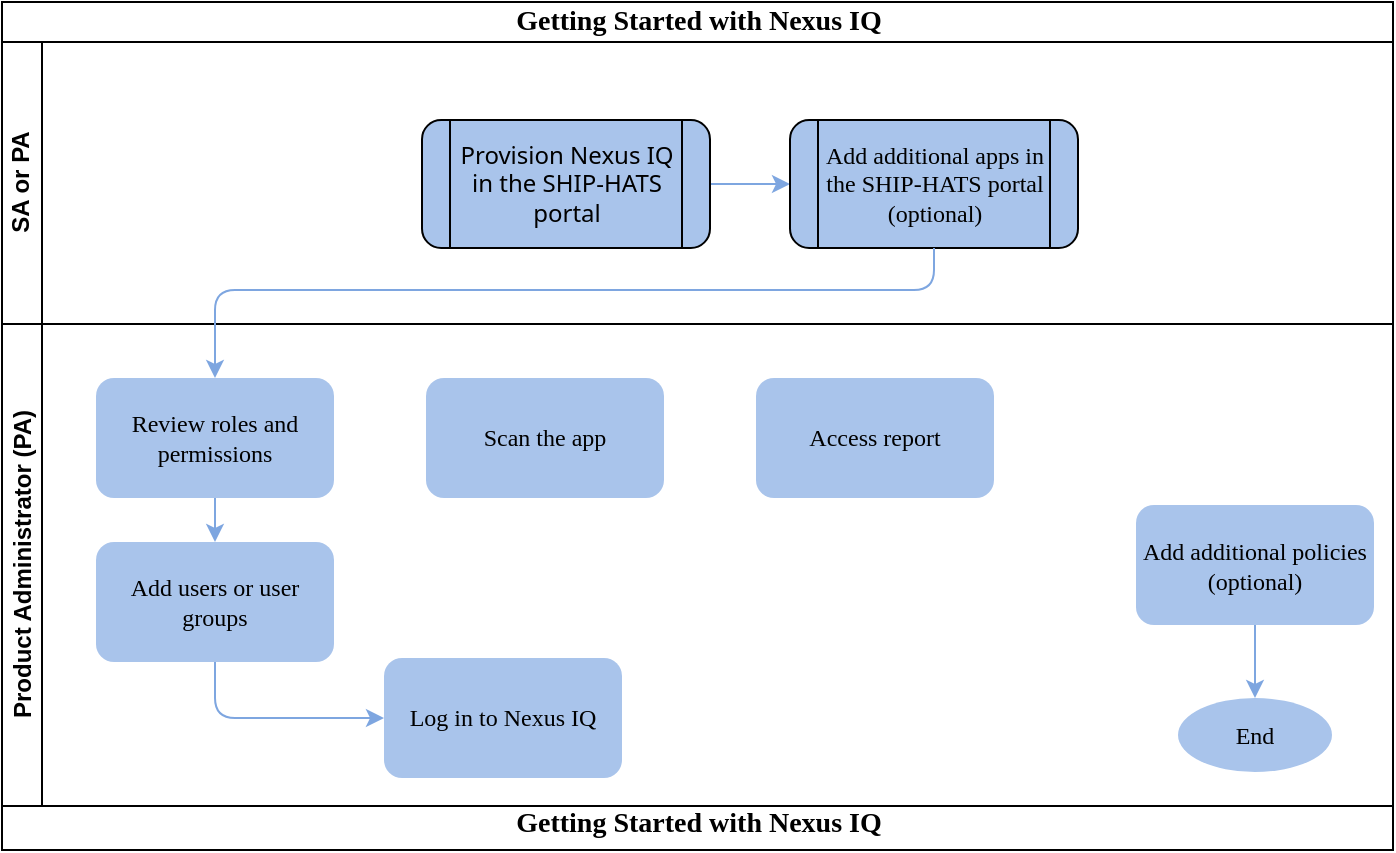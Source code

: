 <mxfile version="19.0.3" type="device"><diagram name="onboarding-to-portal" id="aSGotrHutwp_zWuaQlem"><mxGraphModel dx="786" dy="494" grid="0" gridSize="10" guides="1" tooltips="1" connect="1" arrows="1" fold="1" page="1" pageScale="1" pageWidth="1100" pageHeight="850" background="none" math="0" shadow="0"><root><mxCell id="5DZWeC8u5XHzl4ulP6Zw-0"/><mxCell id="5DZWeC8u5XHzl4ulP6Zw-1" parent="5DZWeC8u5XHzl4ulP6Zw-0"/><mxCell id="5DZWeC8u5XHzl4ulP6Zw-2" value="&lt;span style=&quot;font-size: 14px;&quot;&gt;Getting Started with Nexus IQ&lt;/span&gt;" style="swimlane;html=1;childLayout=stackLayout;horizontal=1;startSize=20;horizontalStack=0;rounded=0;shadow=0;labelBackgroundColor=none;strokeWidth=1;fontFamily=Verdana;fontSize=8;align=center;strokeColor=#000000;" parent="5DZWeC8u5XHzl4ulP6Zw-1" vertex="1"><mxGeometry x="180" y="80" width="695.5" height="424" as="geometry"><mxRectangle x="180" y="80" width="285" height="20" as="alternateBounds"/></mxGeometry></mxCell><mxCell id="5DZWeC8u5XHzl4ulP6Zw-9" value="SA or PA" style="swimlane;html=1;startSize=20;horizontal=0;strokeColor=#000000;" parent="5DZWeC8u5XHzl4ulP6Zw-2" vertex="1"><mxGeometry y="20" width="695.5" height="141" as="geometry"><mxRectangle y="20" width="680" height="20" as="alternateBounds"/></mxGeometry></mxCell><mxCell id="BC3o151qKAuNbcwxde0u-3" value="" style="edgeStyle=orthogonalEdgeStyle;rounded=1;orthogonalLoop=1;jettySize=auto;html=1;strokeColor=#7EA6E0;" edge="1" parent="5DZWeC8u5XHzl4ulP6Zw-9" source="KQXaIfferim1tgfpCK39-0" target="BC3o151qKAuNbcwxde0u-1"><mxGeometry relative="1" as="geometry"/></mxCell><mxCell id="KQXaIfferim1tgfpCK39-0" value="&lt;font style=&quot;font-size: 12px;&quot;&gt;&lt;span style=&quot;font-family: &amp;quot;Source Sans Pro&amp;quot;, &amp;quot;system-ui&amp;quot;, -apple-system, &amp;quot;Segoe UI&amp;quot;, &amp;quot;Helvetica Neue&amp;quot;, Helvetica, Arial, sans-serif; text-align: left;&quot;&gt;Provision Nexus IQ in the SHIP-HATS portal&lt;/span&gt;&lt;/font&gt;" style="shape=process;whiteSpace=wrap;html=1;backgroundOutline=1;fontFamily=Verdana;fontSize=12;fillColor=#A9C4EB;rounded=1;" parent="5DZWeC8u5XHzl4ulP6Zw-9" vertex="1"><mxGeometry x="210" y="39" width="144" height="64" as="geometry"/></mxCell><mxCell id="BC3o151qKAuNbcwxde0u-1" value="&lt;div style=&quot;&quot;&gt;&lt;span style=&quot;background-color: initial;&quot;&gt;Add additional apps in the SHIP-HATS portal (optional)&lt;/span&gt;&lt;/div&gt;" style="shape=process;whiteSpace=wrap;html=1;backgroundOutline=1;fontFamily=Verdana;fontSize=12;fillColor=#A9C4EB;rounded=1;align=center;" vertex="1" parent="5DZWeC8u5XHzl4ulP6Zw-9"><mxGeometry x="394" y="39" width="144" height="64" as="geometry"/></mxCell><mxCell id="KQXaIfferim1tgfpCK39-11" value="Product Administrator (PA)" style="swimlane;html=1;startSize=20;horizontal=0;strokeColor=#000000;" parent="5DZWeC8u5XHzl4ulP6Zw-2" vertex="1"><mxGeometry y="161" width="695.5" height="241" as="geometry"/></mxCell><mxCell id="BC3o151qKAuNbcwxde0u-10" value="" style="edgeStyle=orthogonalEdgeStyle;rounded=1;orthogonalLoop=1;jettySize=auto;html=1;fontSize=12;strokeColor=#7EA6E0;" edge="1" parent="KQXaIfferim1tgfpCK39-11" source="KQXaIfferim1tgfpCK39-14" target="KQXaIfferim1tgfpCK39-17"><mxGeometry relative="1" as="geometry"/></mxCell><mxCell id="KQXaIfferim1tgfpCK39-14" value="&lt;span style=&quot;font-size: 12px;&quot;&gt;Review roles and permissions&lt;/span&gt;" style="rounded=1;whiteSpace=wrap;html=1;fontFamily=Verdana;fontSize=8;align=center;fillColor=#A9C4EB;strokeColor=none;" parent="KQXaIfferim1tgfpCK39-11" vertex="1"><mxGeometry x="47" y="27" width="119" height="60" as="geometry"/></mxCell><mxCell id="KQXaIfferim1tgfpCK39-17" value="&lt;span style=&quot;font-size: 12px;&quot;&gt;Add users or user groups&lt;/span&gt;" style="rounded=1;whiteSpace=wrap;html=1;fontFamily=Verdana;fontSize=8;align=center;fillColor=#A9C4EB;strokeColor=none;" parent="KQXaIfferim1tgfpCK39-11" vertex="1"><mxGeometry x="47" y="109" width="119" height="60" as="geometry"/></mxCell><mxCell id="KQXaIfferim1tgfpCK39-21" value="&lt;span style=&quot;font-size: 12px;&quot;&gt;Scan the app&lt;/span&gt;" style="rounded=1;whiteSpace=wrap;html=1;fontFamily=Verdana;fontSize=8;align=center;fillColor=#A9C4EB;strokeColor=none;" parent="KQXaIfferim1tgfpCK39-11" vertex="1"><mxGeometry x="212" y="27" width="119" height="60" as="geometry"/></mxCell><mxCell id="BC3o151qKAuNbcwxde0u-4" value="&lt;span style=&quot;font-size: 12px;&quot;&gt;Log in to Nexus IQ&lt;/span&gt;" style="rounded=1;whiteSpace=wrap;html=1;fontFamily=Verdana;fontSize=8;align=center;fillColor=#A9C4EB;strokeColor=none;" vertex="1" parent="KQXaIfferim1tgfpCK39-11"><mxGeometry x="191" y="167" width="119" height="60" as="geometry"/></mxCell><mxCell id="BC3o151qKAuNbcwxde0u-5" value="&lt;span style=&quot;font-size: 12px;&quot;&gt;Access report&lt;/span&gt;" style="rounded=1;whiteSpace=wrap;html=1;fontFamily=Verdana;fontSize=8;align=center;fillColor=#A9C4EB;strokeColor=none;" vertex="1" parent="KQXaIfferim1tgfpCK39-11"><mxGeometry x="377" y="27" width="119" height="60" as="geometry"/></mxCell><mxCell id="BC3o151qKAuNbcwxde0u-8" value="" style="edgeStyle=orthogonalEdgeStyle;rounded=1;orthogonalLoop=1;jettySize=auto;html=1;strokeColor=#7EA6E0;" edge="1" parent="KQXaIfferim1tgfpCK39-11" source="BC3o151qKAuNbcwxde0u-6" target="BC3o151qKAuNbcwxde0u-7"><mxGeometry relative="1" as="geometry"/></mxCell><mxCell id="BC3o151qKAuNbcwxde0u-6" value="&lt;span style=&quot;font-size: 12px;&quot;&gt;Add additional policies (optional)&lt;/span&gt;" style="rounded=1;whiteSpace=wrap;html=1;fontFamily=Verdana;fontSize=8;align=center;fillColor=#A9C4EB;strokeColor=none;" vertex="1" parent="KQXaIfferim1tgfpCK39-11"><mxGeometry x="567" y="90.5" width="119" height="60" as="geometry"/></mxCell><mxCell id="BC3o151qKAuNbcwxde0u-7" value="&lt;font style=&quot;font-size: 12px;&quot;&gt;End&lt;/font&gt;" style="ellipse;whiteSpace=wrap;html=1;fontSize=8;fontFamily=Verdana;fillColor=#A9C4EB;strokeColor=none;rounded=1;" vertex="1" parent="KQXaIfferim1tgfpCK39-11"><mxGeometry x="588" y="187" width="77" height="37" as="geometry"/></mxCell><mxCell id="BC3o151qKAuNbcwxde0u-11" value="" style="edgeStyle=orthogonalEdgeStyle;rounded=1;orthogonalLoop=1;jettySize=auto;html=1;fontSize=12;strokeColor=#7EA6E0;entryX=0;entryY=0.5;entryDx=0;entryDy=0;exitX=0.5;exitY=1;exitDx=0;exitDy=0;" edge="1" parent="KQXaIfferim1tgfpCK39-11" source="KQXaIfferim1tgfpCK39-17" target="BC3o151qKAuNbcwxde0u-4"><mxGeometry relative="1" as="geometry"/></mxCell><mxCell id="Re6kIpk6561P3j2RohtO-0" value="&lt;span style=&quot;font-size: 14px; font-weight: 700;&quot;&gt;Getting Started with Nexus IQ&lt;/span&gt;" style="text;html=1;align=center;verticalAlign=middle;resizable=0;points=[];autosize=1;strokeColor=none;fillColor=none;fontSize=10;fontFamily=Verdana;" parent="5DZWeC8u5XHzl4ulP6Zw-2" vertex="1"><mxGeometry y="402" width="695.5" height="18" as="geometry"/></mxCell><mxCell id="BC3o151qKAuNbcwxde0u-9" value="" style="edgeStyle=orthogonalEdgeStyle;rounded=1;orthogonalLoop=1;jettySize=auto;html=1;fontSize=12;strokeColor=#7EA6E0;entryX=0.5;entryY=0;entryDx=0;entryDy=0;exitX=0.5;exitY=1;exitDx=0;exitDy=0;" edge="1" parent="5DZWeC8u5XHzl4ulP6Zw-2" source="BC3o151qKAuNbcwxde0u-1" target="KQXaIfferim1tgfpCK39-14"><mxGeometry relative="1" as="geometry"><Array as="points"><mxPoint x="466" y="144"/><mxPoint x="107" y="144"/></Array></mxGeometry></mxCell></root></mxGraphModel></diagram></mxfile>